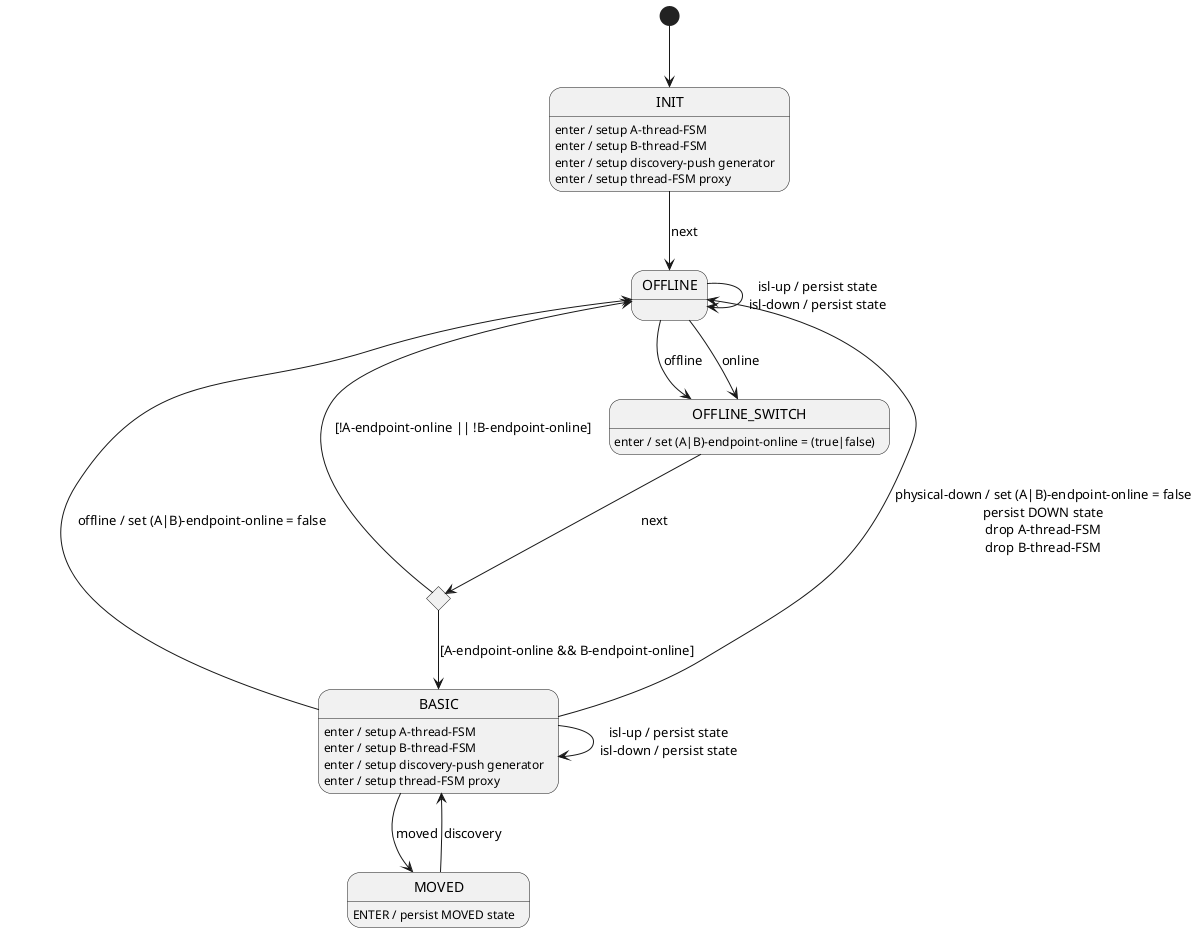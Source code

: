 Internal state:
* endpoint-A
* endpoint-B
* A-endpoint-online
* B-endpoint-online
* A-thread-FSM
* B-thread-FSM
* discovery-push generator
* thread-FSM proxy

Input signals:
* online
* offline
* physical-down
* discovery
* discovery-pushed
* isl-up (from isl-thread-FSM)
* isl-down (from isl-thread-FSM)

@startuml
[*] --> INIT

INIT --> OFFLINE : next
INIT : enter / setup A-thread-FSM
INIT : enter / setup B-thread-FSM
INIT : enter / setup discovery-push generator
INIT : enter / setup thread-FSM proxy

BASIC --> MOVED : moved
BASIC --> OFFLINE : offline / set (A|B)-endpoint-online = false
BASIC --> OFFLINE : physical-down / set (A|B)-endpoint-online = false\npersist DOWN state\ndrop A-thread-FSM\ndrop B-thread-FSM
BASIC --> BASIC : isl-up / persist state\nisl-down / persist state
BASIC : enter / setup A-thread-FSM
BASIC : enter / setup B-thread-FSM
BASIC : enter / setup discovery-push generator
BASIC : enter / setup thread-FSM proxy

MOVED --> BASIC : discovery
MOVED : ENTER / persist MOVED state

OFFLINE --> OFFLINE : isl-up / persist state\nisl-down / persist state
OFFLINE --> OFFLINE_SWITCH : online
OFFLINE --> OFFLINE_SWITCH : offline

state offlineGate <<choice>>

OFFLINE_SWITCH --> offlineGate : next
OFFLINE_SWITCH : enter / set (A|B)-endpoint-online = (true|false)

offlineGate --> OFFLINE : [!A-endpoint-online || !B-endpoint-online]
offlineGate --> BASIC : [A-endpoint-online && B-endpoint-online]

@enduml
